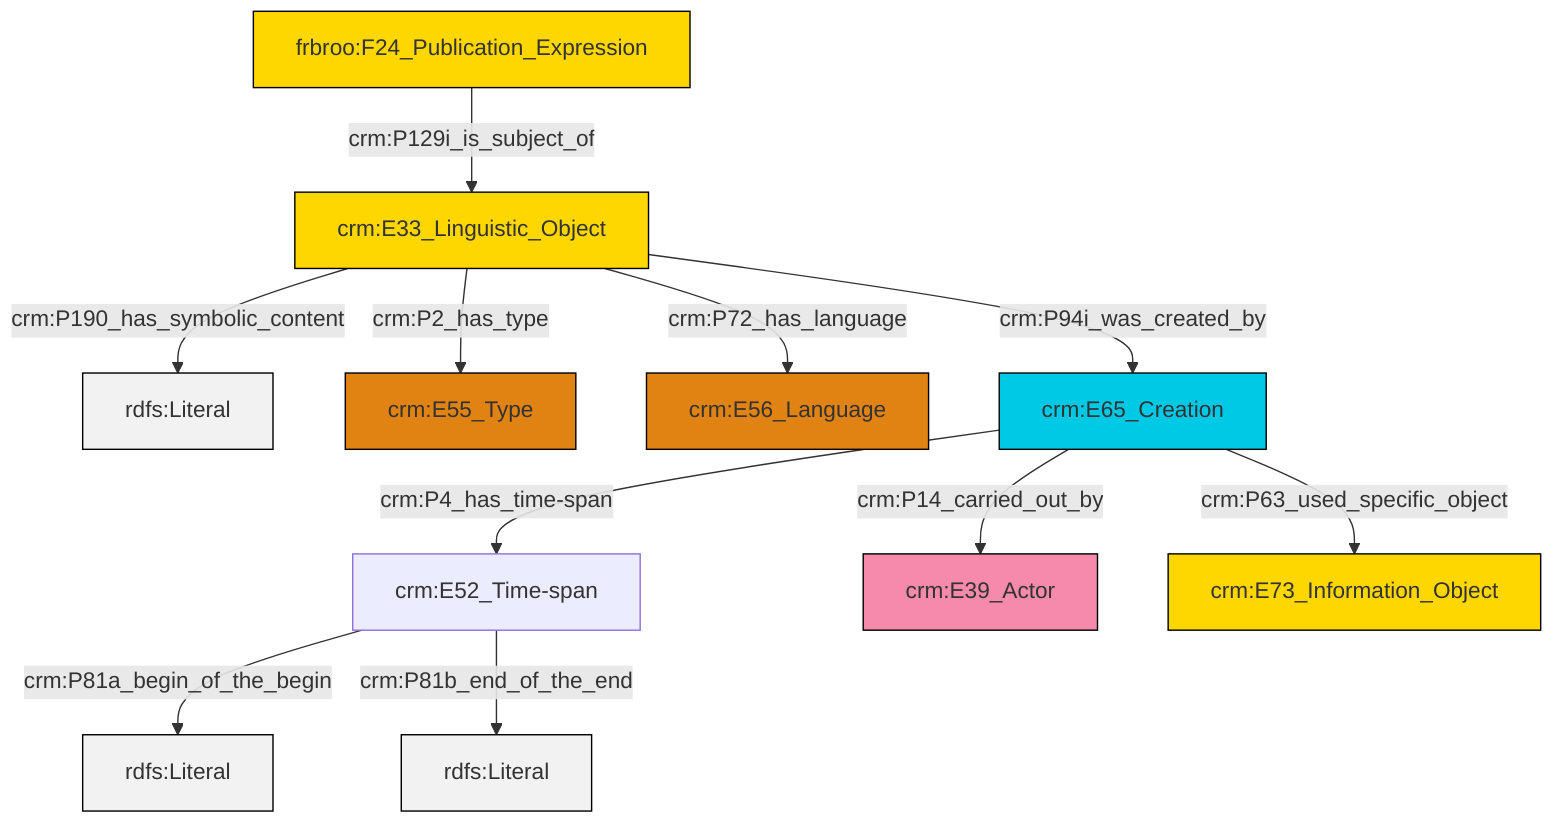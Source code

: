 graph TD
classDef Literal fill:#f2f2f2,stroke:#000000;
classDef CRM_Entity fill:#FFFFFF,stroke:#000000;
classDef Temporal_Entity fill:#00C9E6, stroke:#000000;
classDef Type fill:#E18312, stroke:#000000;
classDef Time-Span fill:#2C9C91, stroke:#000000;
classDef Appellation fill:#FFEB7F, stroke:#000000;
classDef Place fill:#008836, stroke:#000000;
classDef Persistent_Item fill:#B266B2, stroke:#000000;
classDef Conceptual_Object fill:#FFD700, stroke:#000000;
classDef Physical_Thing fill:#D2B48C, stroke:#000000;
classDef Actor fill:#f58aad, stroke:#000000;
classDef PC_Classes fill:#4ce600, stroke:#000000;
classDef Multi fill:#cccccc,stroke:#000000;

0["frbroo:F24_Publication_Expression"]:::Conceptual_Object -->|crm:P129i_is_subject_of| 1["crm:E33_Linguistic_Object"]:::Conceptual_Object
1["crm:E33_Linguistic_Object"]:::Conceptual_Object -->|crm:P190_has_symbolic_content| 5[rdfs:Literal]:::Literal
1["crm:E33_Linguistic_Object"]:::Conceptual_Object -->|crm:P72_has_language| 8["crm:E56_Language"]:::Type
1["crm:E33_Linguistic_Object"]:::Conceptual_Object -->|crm:P94i_was_created_by| 10["crm:E65_Creation"]:::Temporal_Entity
10["crm:E65_Creation"]:::Temporal_Entity -->|crm:P14_carried_out_by| 11["crm:E39_Actor"]:::Actor
1["crm:E33_Linguistic_Object"]:::Conceptual_Object -->|crm:P2_has_type| 6["crm:E55_Type"]:::Type
10["crm:E65_Creation"]:::Temporal_Entity -->|crm:P4_has_time-span| 2["crm:E52_Time-span"]:::Default
10["crm:E65_Creation"]:::Temporal_Entity -->|crm:P63_used_specific_object| 13["crm:E73_Information_Object"]:::Conceptual_Object
2["crm:E52_Time-span"]:::Default -->|crm:P81a_begin_of_the_begin| 15[rdfs:Literal]:::Literal
2["crm:E52_Time-span"]:::Default -->|crm:P81b_end_of_the_end| 17[rdfs:Literal]:::Literal